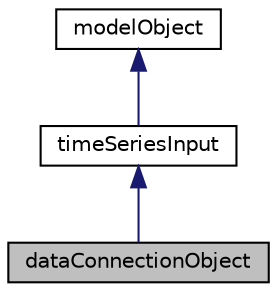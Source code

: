 digraph "dataConnectionObject"
{
 // LATEX_PDF_SIZE
  edge [fontname="Helvetica",fontsize="10",labelfontname="Helvetica",labelfontsize="10"];
  node [fontname="Helvetica",fontsize="10",shape=record];
  Node1 [label="dataConnectionObject",height=0.2,width=0.4,color="black", fillcolor="grey75", style="filled", fontcolor="black",tooltip=" "];
  Node2 -> Node1 [dir="back",color="midnightblue",fontsize="10",style="solid",fontname="Helvetica"];
  Node2 [label="timeSeriesInput",height=0.2,width=0.4,color="black", fillcolor="white", style="filled",URL="$classtimeSeriesInput.html",tooltip=" "];
  Node3 -> Node2 [dir="back",color="midnightblue",fontsize="10",style="solid",fontname="Helvetica"];
  Node3 [label="modelObject",height=0.2,width=0.4,color="black", fillcolor="white", style="filled",URL="$classmodelObject.html",tooltip=" "];
}
